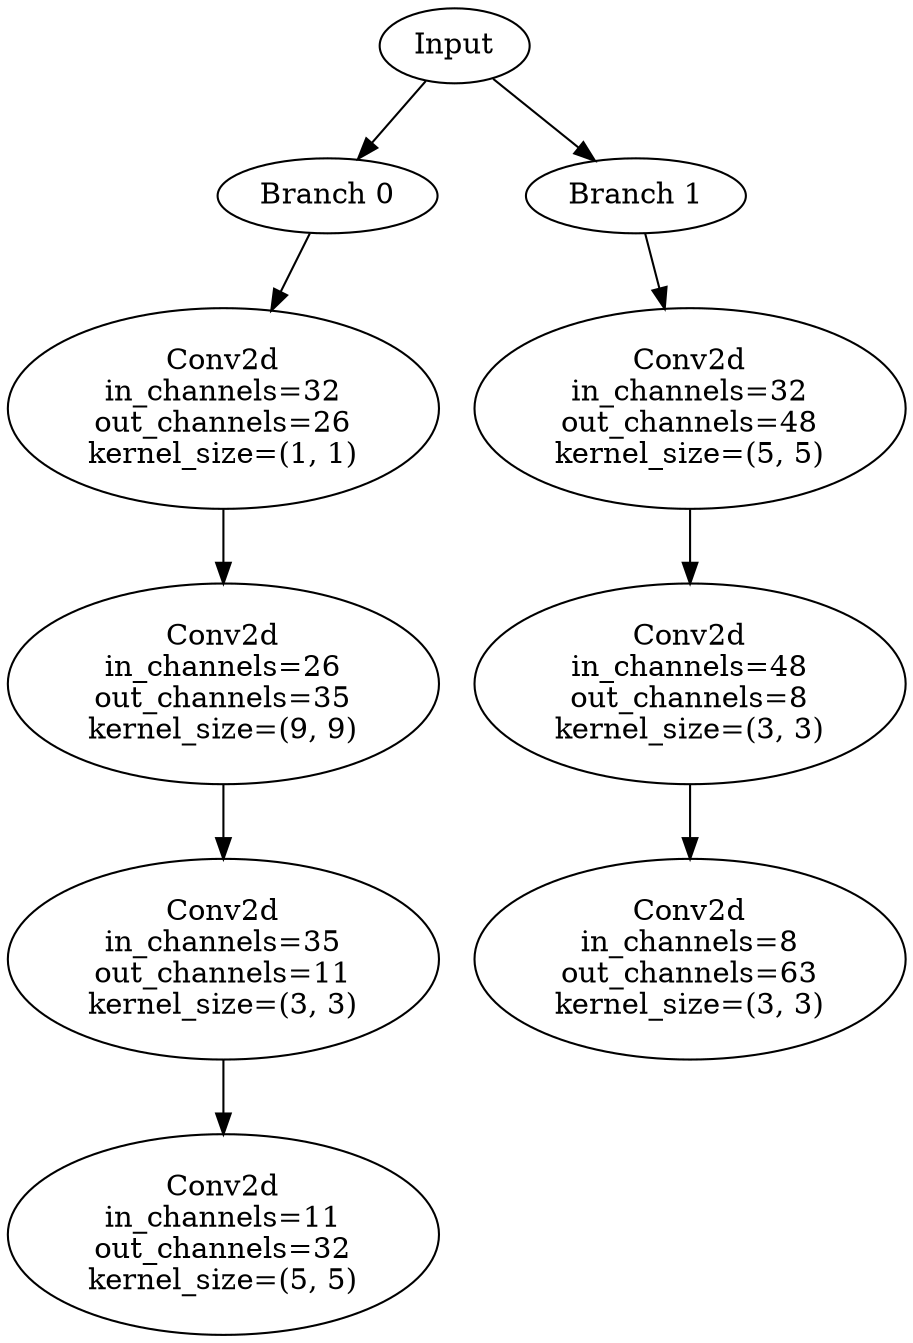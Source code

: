 // Inception Module - Coral 4
digraph {
	Input [label=Input]
	Branch_0 [label="Branch 0"]
	Input -> Branch_0
	Branch_0_Layer_0 [label="Conv2d
in_channels=32
out_channels=26
kernel_size=(1, 1)"]
	Branch_0 -> Branch_0_Layer_0
	Branch_0_Layer_1 [label="Conv2d
in_channels=26
out_channels=35
kernel_size=(9, 9)"]
	Branch_0_Layer_0 -> Branch_0_Layer_1
	Branch_0_Layer_2 [label="Conv2d
in_channels=35
out_channels=11
kernel_size=(3, 3)"]
	Branch_0_Layer_1 -> Branch_0_Layer_2
	Branch_0_Layer_3 [label="Conv2d
in_channels=11
out_channels=32
kernel_size=(5, 5)"]
	Branch_0_Layer_2 -> Branch_0_Layer_3
	Branch_1 [label="Branch 1"]
	Input -> Branch_1
	Branch_1_Layer_0 [label="Conv2d
in_channels=32
out_channels=48
kernel_size=(5, 5)"]
	Branch_1 -> Branch_1_Layer_0
	Branch_1_Layer_1 [label="Conv2d
in_channels=48
out_channels=8
kernel_size=(3, 3)"]
	Branch_1_Layer_0 -> Branch_1_Layer_1
	Branch_1_Layer_2 [label="Conv2d
in_channels=8
out_channels=63
kernel_size=(3, 3)"]
	Branch_1_Layer_1 -> Branch_1_Layer_2
}
